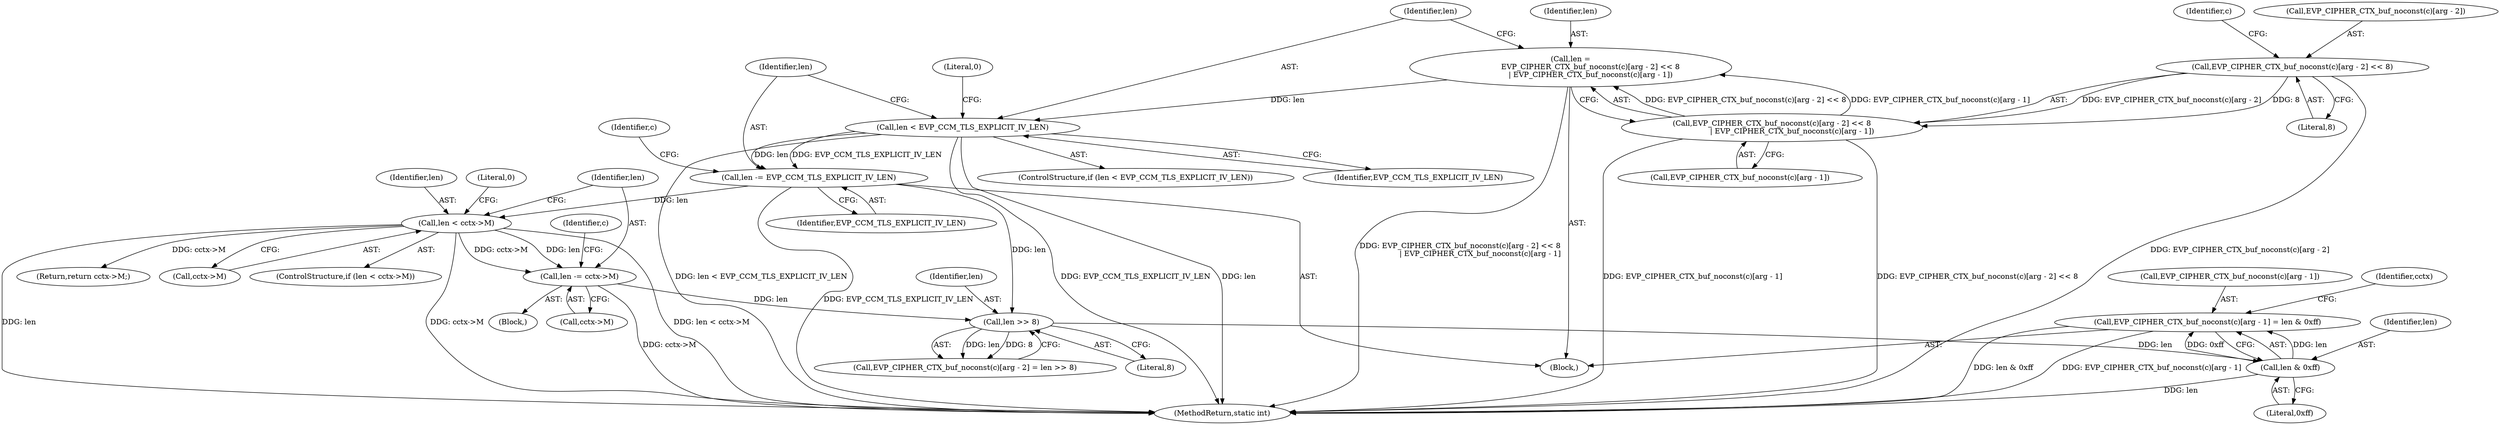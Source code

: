 digraph "0_openssl_00d965474b22b54e4275232bc71ee0c699c5cd21@array" {
"1000233" [label="(Call,EVP_CIPHER_CTX_buf_noconst(c)[arg - 1] = len & 0xff)"];
"1000240" [label="(Call,len & 0xff)"];
"1000230" [label="(Call,len >> 8)"];
"1000218" [label="(Call,len -= cctx->M)"];
"1000211" [label="(Call,len < cctx->M)"];
"1000202" [label="(Call,len -= EVP_CCM_TLS_EXPLICIT_IV_LEN)"];
"1000197" [label="(Call,len < EVP_CCM_TLS_EXPLICIT_IV_LEN)"];
"1000179" [label="(Call,len =\n                 EVP_CIPHER_CTX_buf_noconst(c)[arg - 2] << 8\n                 | EVP_CIPHER_CTX_buf_noconst(c)[arg - 1])"];
"1000181" [label="(Call,EVP_CIPHER_CTX_buf_noconst(c)[arg - 2] << 8\n                 | EVP_CIPHER_CTX_buf_noconst(c)[arg - 1])"];
"1000182" [label="(Call,EVP_CIPHER_CTX_buf_noconst(c)[arg - 2] << 8)"];
"1000226" [label="(Identifier,c)"];
"1000180" [label="(Identifier,len)"];
"1000183" [label="(Call,EVP_CIPHER_CTX_buf_noconst(c)[arg - 2])"];
"1000417" [label="(MethodReturn,static int)"];
"1000242" [label="(Literal,0xff)"];
"1000203" [label="(Identifier,len)"];
"1000177" [label="(Block,)"];
"1000223" [label="(Call,EVP_CIPHER_CTX_buf_noconst(c)[arg - 2] = len >> 8)"];
"1000192" [label="(Identifier,c)"];
"1000233" [label="(Call,EVP_CIPHER_CTX_buf_noconst(c)[arg - 1] = len & 0xff)"];
"1000219" [label="(Identifier,len)"];
"1000232" [label="(Literal,8)"];
"1000209" [label="(Block,)"];
"1000240" [label="(Call,len & 0xff)"];
"1000198" [label="(Identifier,len)"];
"1000230" [label="(Call,len >> 8)"];
"1000202" [label="(Call,len -= EVP_CCM_TLS_EXPLICIT_IV_LEN)"];
"1000211" [label="(Call,len < cctx->M)"];
"1000197" [label="(Call,len < EVP_CCM_TLS_EXPLICIT_IV_LEN)"];
"1000220" [label="(Call,cctx->M)"];
"1000189" [label="(Literal,8)"];
"1000196" [label="(ControlStructure,if (len < EVP_CCM_TLS_EXPLICIT_IV_LEN))"];
"1000199" [label="(Identifier,EVP_CCM_TLS_EXPLICIT_IV_LEN)"];
"1000201" [label="(Literal,0)"];
"1000231" [label="(Identifier,len)"];
"1000241" [label="(Identifier,len)"];
"1000212" [label="(Identifier,len)"];
"1000204" [label="(Identifier,EVP_CCM_TLS_EXPLICIT_IV_LEN)"];
"1000234" [label="(Call,EVP_CIPHER_CTX_buf_noconst(c)[arg - 1])"];
"1000217" [label="(Literal,0)"];
"1000245" [label="(Identifier,cctx)"];
"1000243" [label="(Return,return cctx->M;)"];
"1000181" [label="(Call,EVP_CIPHER_CTX_buf_noconst(c)[arg - 2] << 8\n                 | EVP_CIPHER_CTX_buf_noconst(c)[arg - 1])"];
"1000208" [label="(Identifier,c)"];
"1000218" [label="(Call,len -= cctx->M)"];
"1000213" [label="(Call,cctx->M)"];
"1000182" [label="(Call,EVP_CIPHER_CTX_buf_noconst(c)[arg - 2] << 8)"];
"1000179" [label="(Call,len =\n                 EVP_CIPHER_CTX_buf_noconst(c)[arg - 2] << 8\n                 | EVP_CIPHER_CTX_buf_noconst(c)[arg - 1])"];
"1000190" [label="(Call,EVP_CIPHER_CTX_buf_noconst(c)[arg - 1])"];
"1000210" [label="(ControlStructure,if (len < cctx->M))"];
"1000233" -> "1000177"  [label="AST: "];
"1000233" -> "1000240"  [label="CFG: "];
"1000234" -> "1000233"  [label="AST: "];
"1000240" -> "1000233"  [label="AST: "];
"1000245" -> "1000233"  [label="CFG: "];
"1000233" -> "1000417"  [label="DDG: len & 0xff"];
"1000233" -> "1000417"  [label="DDG: EVP_CIPHER_CTX_buf_noconst(c)[arg - 1]"];
"1000240" -> "1000233"  [label="DDG: len"];
"1000240" -> "1000233"  [label="DDG: 0xff"];
"1000240" -> "1000242"  [label="CFG: "];
"1000241" -> "1000240"  [label="AST: "];
"1000242" -> "1000240"  [label="AST: "];
"1000240" -> "1000417"  [label="DDG: len"];
"1000230" -> "1000240"  [label="DDG: len"];
"1000230" -> "1000223"  [label="AST: "];
"1000230" -> "1000232"  [label="CFG: "];
"1000231" -> "1000230"  [label="AST: "];
"1000232" -> "1000230"  [label="AST: "];
"1000223" -> "1000230"  [label="CFG: "];
"1000230" -> "1000223"  [label="DDG: len"];
"1000230" -> "1000223"  [label="DDG: 8"];
"1000218" -> "1000230"  [label="DDG: len"];
"1000202" -> "1000230"  [label="DDG: len"];
"1000218" -> "1000209"  [label="AST: "];
"1000218" -> "1000220"  [label="CFG: "];
"1000219" -> "1000218"  [label="AST: "];
"1000220" -> "1000218"  [label="AST: "];
"1000226" -> "1000218"  [label="CFG: "];
"1000218" -> "1000417"  [label="DDG: cctx->M"];
"1000211" -> "1000218"  [label="DDG: cctx->M"];
"1000211" -> "1000218"  [label="DDG: len"];
"1000211" -> "1000210"  [label="AST: "];
"1000211" -> "1000213"  [label="CFG: "];
"1000212" -> "1000211"  [label="AST: "];
"1000213" -> "1000211"  [label="AST: "];
"1000217" -> "1000211"  [label="CFG: "];
"1000219" -> "1000211"  [label="CFG: "];
"1000211" -> "1000417"  [label="DDG: len"];
"1000211" -> "1000417"  [label="DDG: cctx->M"];
"1000211" -> "1000417"  [label="DDG: len < cctx->M"];
"1000202" -> "1000211"  [label="DDG: len"];
"1000211" -> "1000243"  [label="DDG: cctx->M"];
"1000202" -> "1000177"  [label="AST: "];
"1000202" -> "1000204"  [label="CFG: "];
"1000203" -> "1000202"  [label="AST: "];
"1000204" -> "1000202"  [label="AST: "];
"1000208" -> "1000202"  [label="CFG: "];
"1000202" -> "1000417"  [label="DDG: EVP_CCM_TLS_EXPLICIT_IV_LEN"];
"1000197" -> "1000202"  [label="DDG: EVP_CCM_TLS_EXPLICIT_IV_LEN"];
"1000197" -> "1000202"  [label="DDG: len"];
"1000197" -> "1000196"  [label="AST: "];
"1000197" -> "1000199"  [label="CFG: "];
"1000198" -> "1000197"  [label="AST: "];
"1000199" -> "1000197"  [label="AST: "];
"1000201" -> "1000197"  [label="CFG: "];
"1000203" -> "1000197"  [label="CFG: "];
"1000197" -> "1000417"  [label="DDG: len < EVP_CCM_TLS_EXPLICIT_IV_LEN"];
"1000197" -> "1000417"  [label="DDG: EVP_CCM_TLS_EXPLICIT_IV_LEN"];
"1000197" -> "1000417"  [label="DDG: len"];
"1000179" -> "1000197"  [label="DDG: len"];
"1000179" -> "1000177"  [label="AST: "];
"1000179" -> "1000181"  [label="CFG: "];
"1000180" -> "1000179"  [label="AST: "];
"1000181" -> "1000179"  [label="AST: "];
"1000198" -> "1000179"  [label="CFG: "];
"1000179" -> "1000417"  [label="DDG: EVP_CIPHER_CTX_buf_noconst(c)[arg - 2] << 8\n                 | EVP_CIPHER_CTX_buf_noconst(c)[arg - 1]"];
"1000181" -> "1000179"  [label="DDG: EVP_CIPHER_CTX_buf_noconst(c)[arg - 2] << 8"];
"1000181" -> "1000179"  [label="DDG: EVP_CIPHER_CTX_buf_noconst(c)[arg - 1]"];
"1000181" -> "1000190"  [label="CFG: "];
"1000182" -> "1000181"  [label="AST: "];
"1000190" -> "1000181"  [label="AST: "];
"1000181" -> "1000417"  [label="DDG: EVP_CIPHER_CTX_buf_noconst(c)[arg - 2] << 8"];
"1000181" -> "1000417"  [label="DDG: EVP_CIPHER_CTX_buf_noconst(c)[arg - 1]"];
"1000182" -> "1000181"  [label="DDG: EVP_CIPHER_CTX_buf_noconst(c)[arg - 2]"];
"1000182" -> "1000181"  [label="DDG: 8"];
"1000182" -> "1000189"  [label="CFG: "];
"1000183" -> "1000182"  [label="AST: "];
"1000189" -> "1000182"  [label="AST: "];
"1000192" -> "1000182"  [label="CFG: "];
"1000182" -> "1000417"  [label="DDG: EVP_CIPHER_CTX_buf_noconst(c)[arg - 2]"];
}

